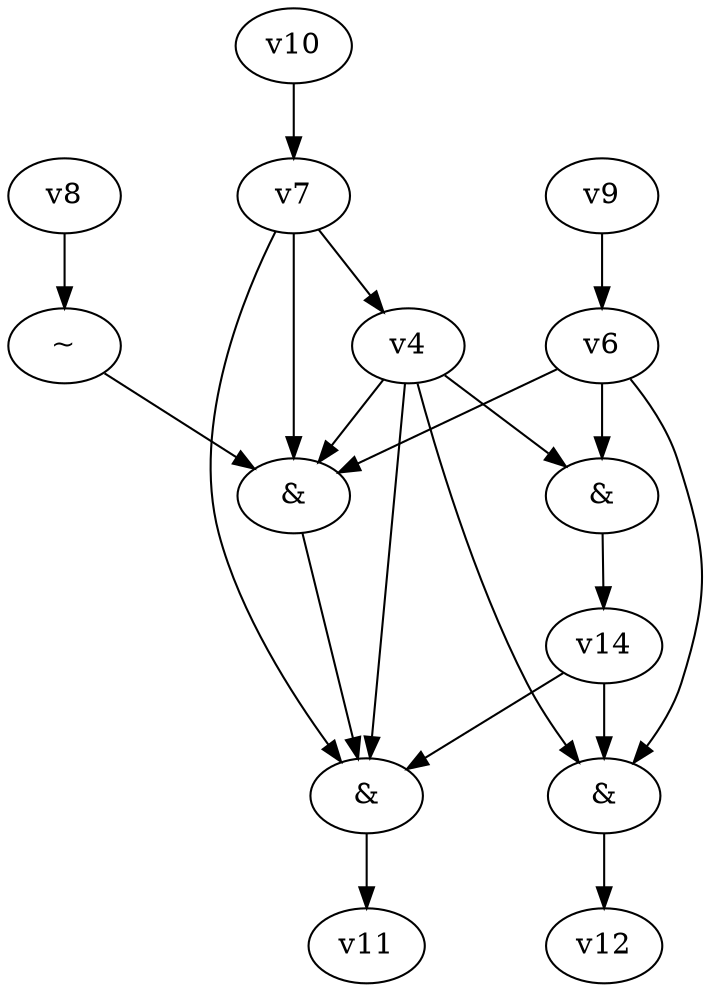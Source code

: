 digraph G { 
v0 [label="&"]; 
v1 [label="&"]; 
v3 [label="&"]; 
v5 [label="~"]; 
v13 [label="&"]; 
v0 -> v11;
v1 -> v12;
v3 -> v0;
v4 -> v0;
v4 -> v1;
v4 -> v3;
v4 -> v13 -> v14;
v5 -> v3;
v6 -> v1;
v6 -> v3;
v6 -> v13;
v7 -> v0;
v7 -> v3;
v7 -> v4;
v8 -> v5;
v9 -> v6;
v10 -> v7;
v14 -> v0;
v14 -> v1;
}